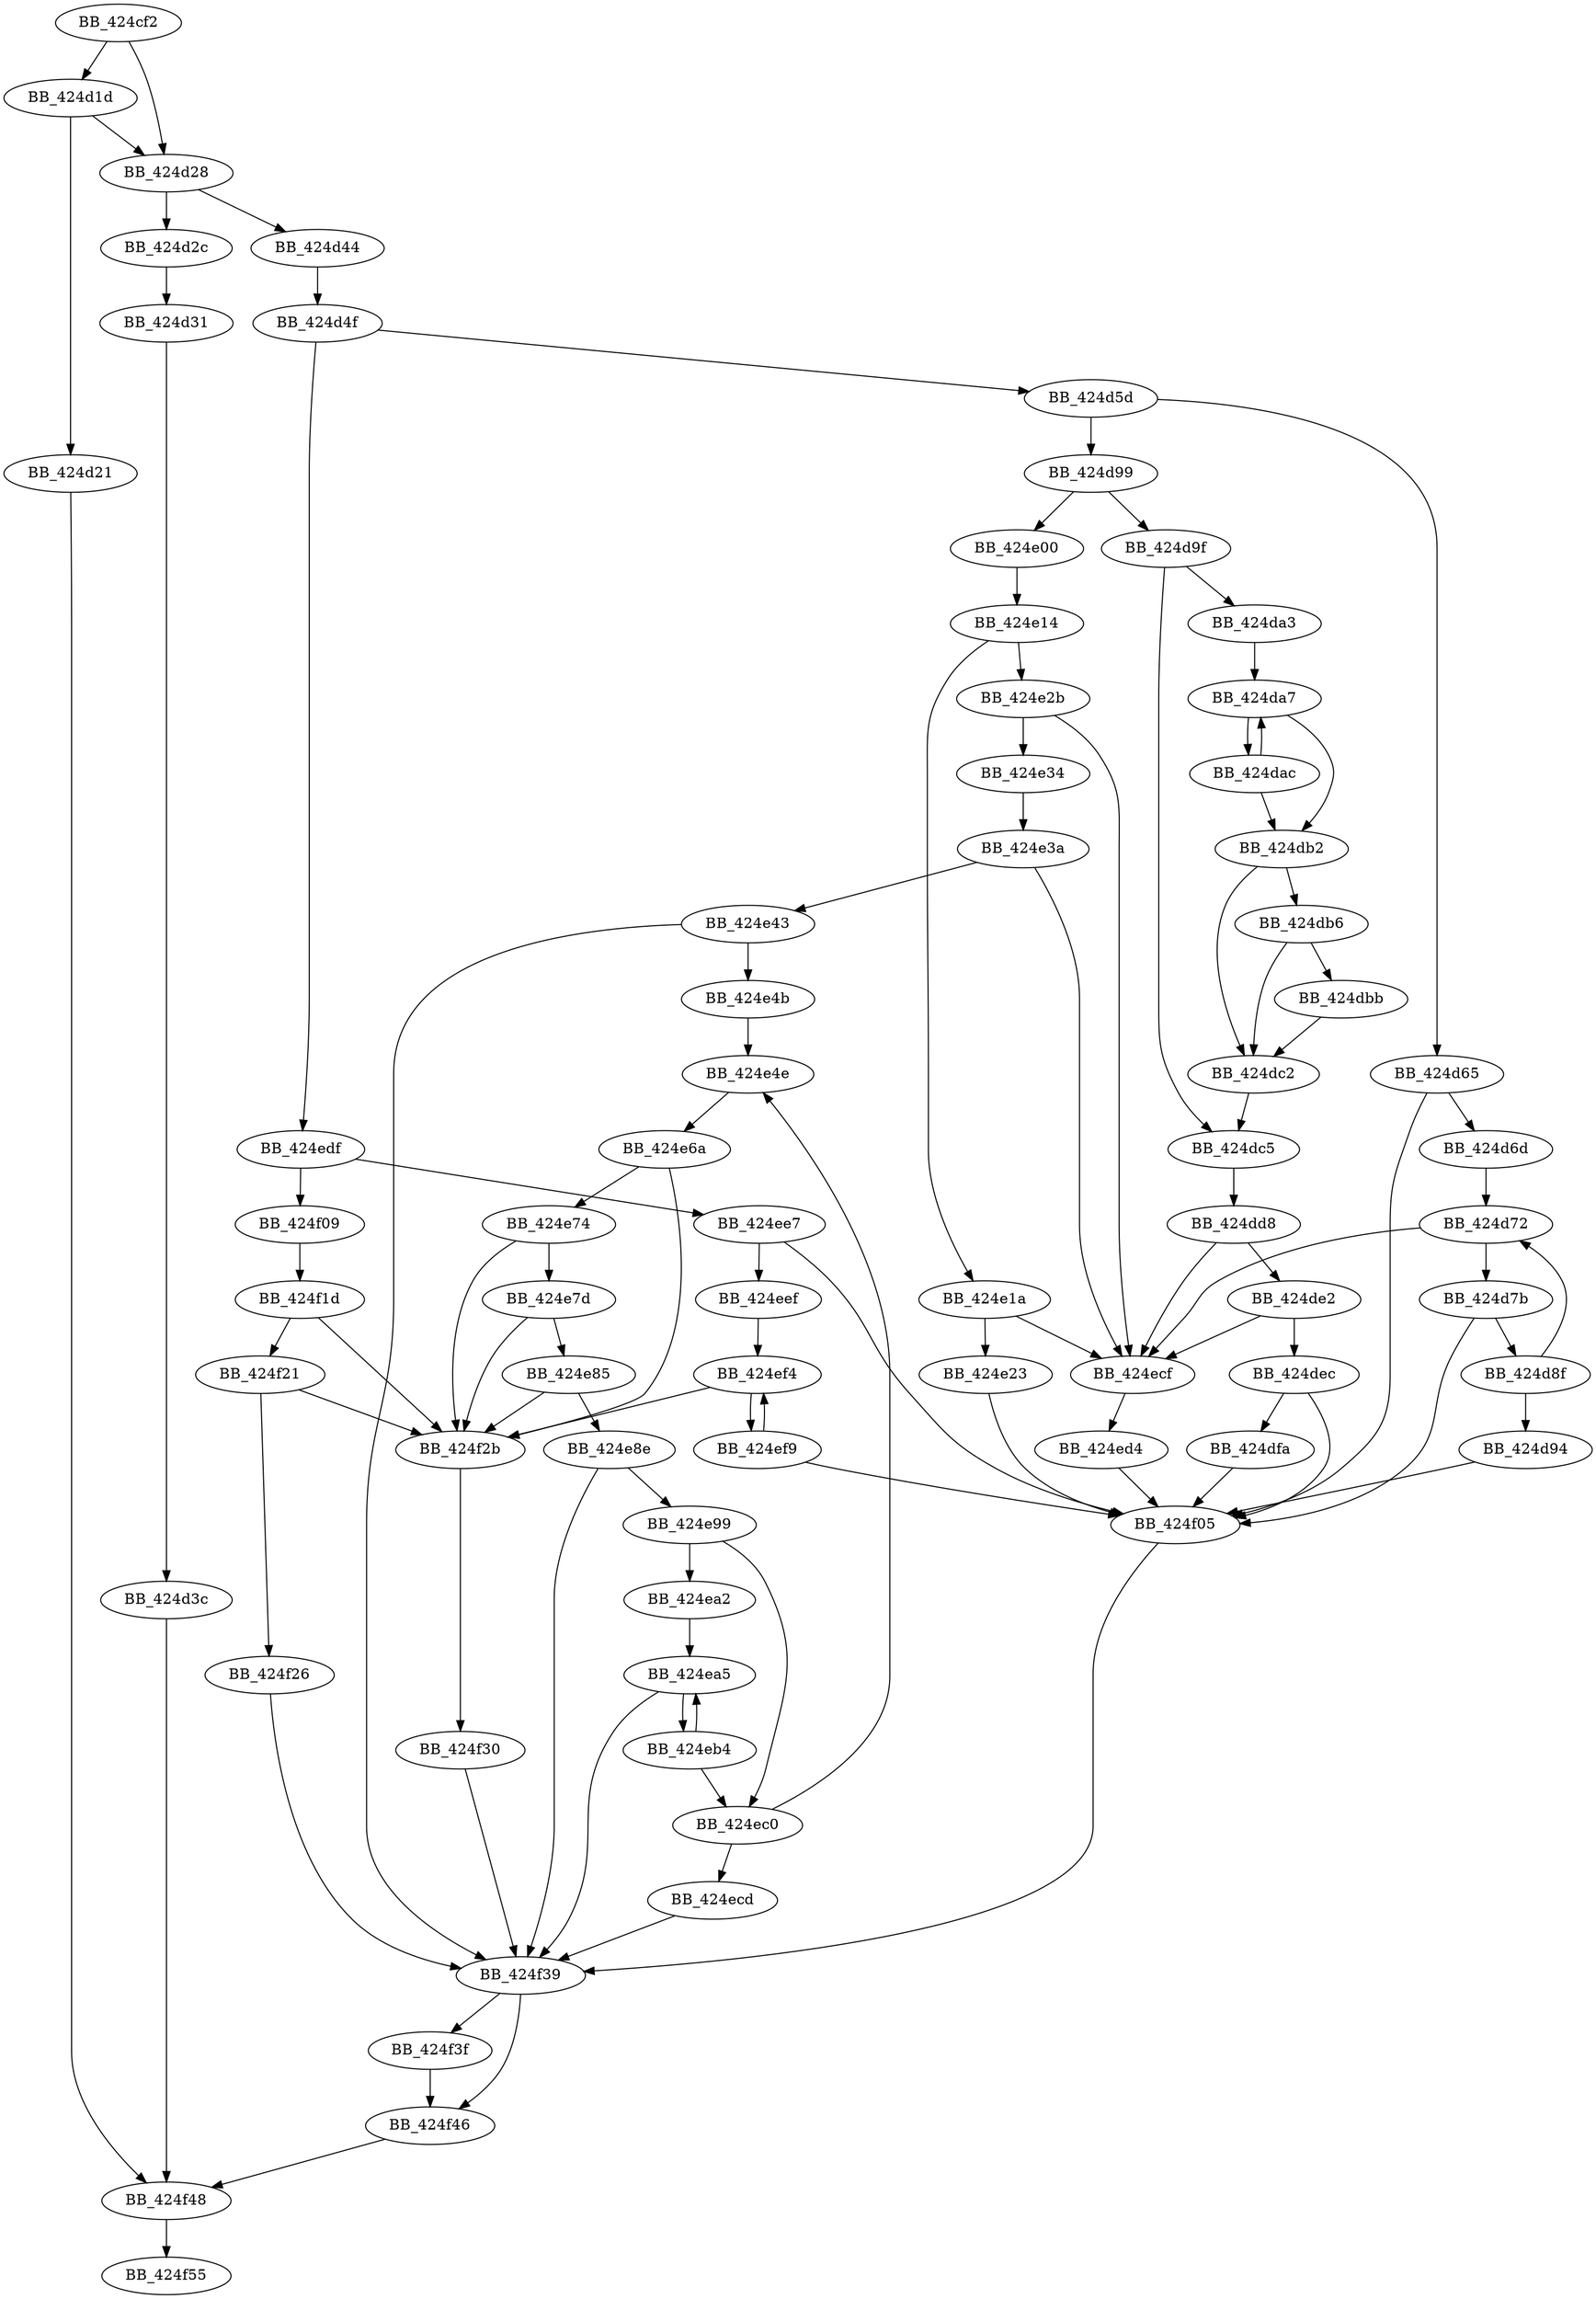 DiGraph __wcstombs_l_helper{
BB_424cf2->BB_424d1d
BB_424cf2->BB_424d28
BB_424d1d->BB_424d21
BB_424d1d->BB_424d28
BB_424d21->BB_424f48
BB_424d28->BB_424d2c
BB_424d28->BB_424d44
BB_424d2c->BB_424d31
BB_424d31->BB_424d3c
BB_424d3c->BB_424f48
BB_424d44->BB_424d4f
BB_424d4f->BB_424d5d
BB_424d4f->BB_424edf
BB_424d5d->BB_424d65
BB_424d5d->BB_424d99
BB_424d65->BB_424d6d
BB_424d65->BB_424f05
BB_424d6d->BB_424d72
BB_424d72->BB_424d7b
BB_424d72->BB_424ecf
BB_424d7b->BB_424d8f
BB_424d7b->BB_424f05
BB_424d8f->BB_424d72
BB_424d8f->BB_424d94
BB_424d94->BB_424f05
BB_424d99->BB_424d9f
BB_424d99->BB_424e00
BB_424d9f->BB_424da3
BB_424d9f->BB_424dc5
BB_424da3->BB_424da7
BB_424da7->BB_424dac
BB_424da7->BB_424db2
BB_424dac->BB_424da7
BB_424dac->BB_424db2
BB_424db2->BB_424db6
BB_424db2->BB_424dc2
BB_424db6->BB_424dbb
BB_424db6->BB_424dc2
BB_424dbb->BB_424dc2
BB_424dc2->BB_424dc5
BB_424dc5->BB_424dd8
BB_424dd8->BB_424de2
BB_424dd8->BB_424ecf
BB_424de2->BB_424dec
BB_424de2->BB_424ecf
BB_424dec->BB_424dfa
BB_424dec->BB_424f05
BB_424dfa->BB_424f05
BB_424e00->BB_424e14
BB_424e14->BB_424e1a
BB_424e14->BB_424e2b
BB_424e1a->BB_424e23
BB_424e1a->BB_424ecf
BB_424e23->BB_424f05
BB_424e2b->BB_424e34
BB_424e2b->BB_424ecf
BB_424e34->BB_424e3a
BB_424e3a->BB_424e43
BB_424e3a->BB_424ecf
BB_424e43->BB_424e4b
BB_424e43->BB_424f39
BB_424e4b->BB_424e4e
BB_424e4e->BB_424e6a
BB_424e6a->BB_424e74
BB_424e6a->BB_424f2b
BB_424e74->BB_424e7d
BB_424e74->BB_424f2b
BB_424e7d->BB_424e85
BB_424e7d->BB_424f2b
BB_424e85->BB_424e8e
BB_424e85->BB_424f2b
BB_424e8e->BB_424e99
BB_424e8e->BB_424f39
BB_424e99->BB_424ea2
BB_424e99->BB_424ec0
BB_424ea2->BB_424ea5
BB_424ea5->BB_424eb4
BB_424ea5->BB_424f39
BB_424eb4->BB_424ea5
BB_424eb4->BB_424ec0
BB_424ec0->BB_424e4e
BB_424ec0->BB_424ecd
BB_424ecd->BB_424f39
BB_424ecf->BB_424ed4
BB_424ed4->BB_424f05
BB_424edf->BB_424ee7
BB_424edf->BB_424f09
BB_424ee7->BB_424eef
BB_424ee7->BB_424f05
BB_424eef->BB_424ef4
BB_424ef4->BB_424ef9
BB_424ef4->BB_424f2b
BB_424ef9->BB_424ef4
BB_424ef9->BB_424f05
BB_424f05->BB_424f39
BB_424f09->BB_424f1d
BB_424f1d->BB_424f21
BB_424f1d->BB_424f2b
BB_424f21->BB_424f26
BB_424f21->BB_424f2b
BB_424f26->BB_424f39
BB_424f2b->BB_424f30
BB_424f30->BB_424f39
BB_424f39->BB_424f3f
BB_424f39->BB_424f46
BB_424f3f->BB_424f46
BB_424f46->BB_424f48
BB_424f48->BB_424f55
}
